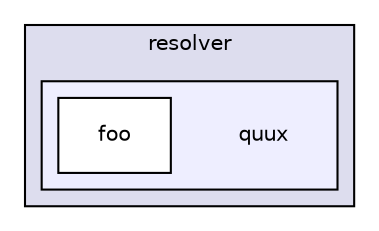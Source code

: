 digraph "gulp-src/node_modules/gulp/node_modules/liftoff/node_modules/resolve/test/resolver/quux" {
  compound=true
  node [ fontsize="10", fontname="Helvetica"];
  edge [ labelfontsize="10", labelfontname="Helvetica"];
  subgraph clusterdir_2607a2f6ff488dd408f5e9a447449b45 {
    graph [ bgcolor="#ddddee", pencolor="black", label="resolver" fontname="Helvetica", fontsize="10", URL="dir_2607a2f6ff488dd408f5e9a447449b45.html"]
  subgraph clusterdir_591bed0f9bdc1ee6fb2d2c5712b7d495 {
    graph [ bgcolor="#eeeeff", pencolor="black", label="" URL="dir_591bed0f9bdc1ee6fb2d2c5712b7d495.html"];
    dir_591bed0f9bdc1ee6fb2d2c5712b7d495 [shape=plaintext label="quux"];
    dir_46e8e01b9a53a7c4e0285733680428c8 [shape=box label="foo" color="black" fillcolor="white" style="filled" URL="dir_46e8e01b9a53a7c4e0285733680428c8.html"];
  }
  }
}
